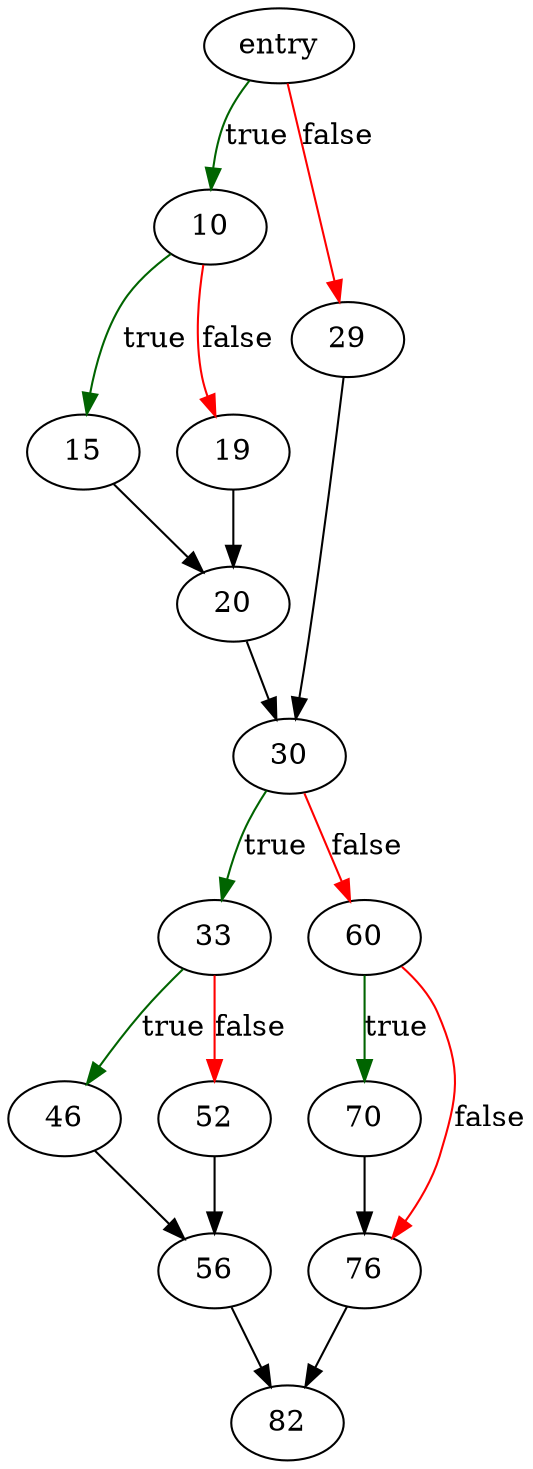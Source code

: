 digraph "insertElement" {
	// Node definitions.
	3 [label=entry];
	10;
	15;
	19;
	20;
	29;
	30;
	33;
	46;
	52;
	56;
	60;
	70;
	76;
	82;

	// Edge definitions.
	3 -> 10 [
		color=darkgreen
		label=true
	];
	3 -> 29 [
		color=red
		label=false
	];
	10 -> 15 [
		color=darkgreen
		label=true
	];
	10 -> 19 [
		color=red
		label=false
	];
	15 -> 20;
	19 -> 20;
	20 -> 30;
	29 -> 30;
	30 -> 33 [
		color=darkgreen
		label=true
	];
	30 -> 60 [
		color=red
		label=false
	];
	33 -> 46 [
		color=darkgreen
		label=true
	];
	33 -> 52 [
		color=red
		label=false
	];
	46 -> 56;
	52 -> 56;
	56 -> 82;
	60 -> 70 [
		color=darkgreen
		label=true
	];
	60 -> 76 [
		color=red
		label=false
	];
	70 -> 76;
	76 -> 82;
}